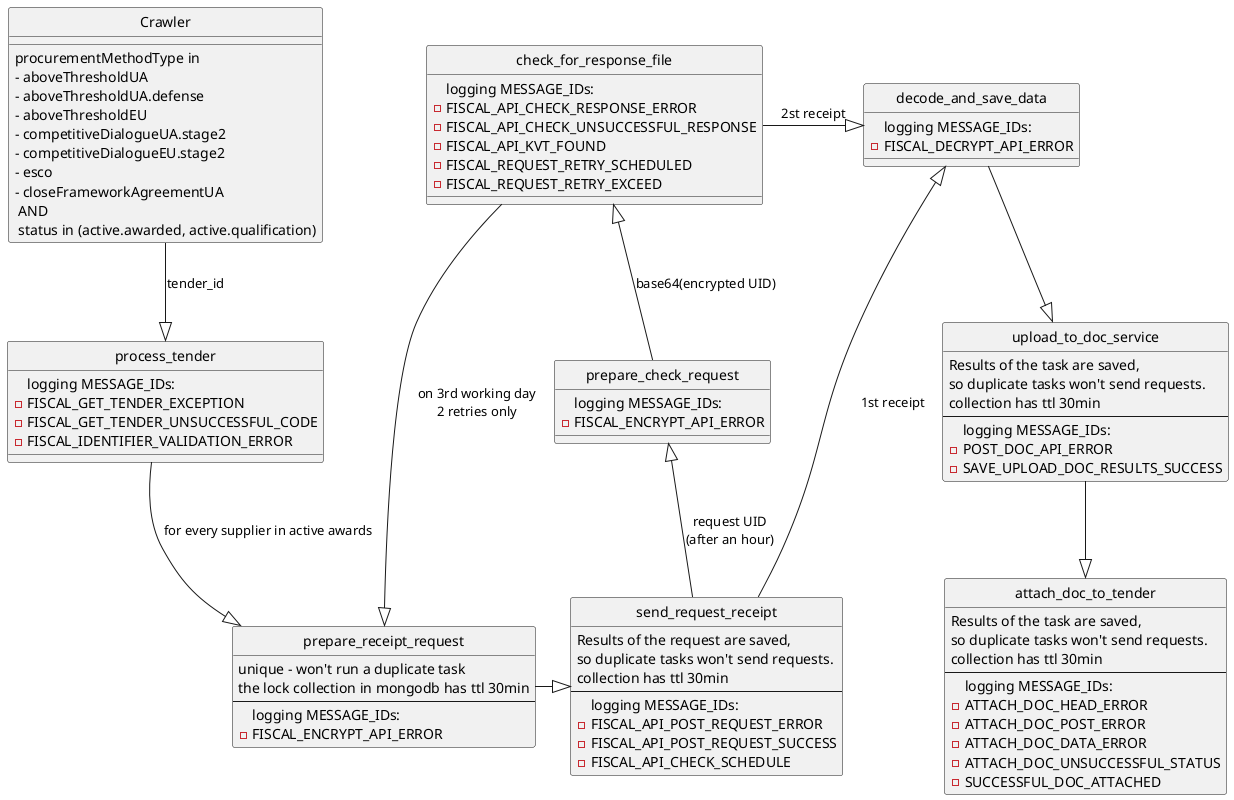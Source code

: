 @startuml
class Crawler{
procurementMethodType in\n- aboveThresholdUA\n- aboveThresholdUA.defense\n- aboveThresholdEU\n- competitiveDialogueUA.stage2\n- competitiveDialogueEU.stage2\n- esco\n- closeFrameworkAgreementUA\n AND\n status in (active.awarded, active.qualification)
}
class process_tender{
    logging MESSAGE_IDs:
    - FISCAL_GET_TENDER_EXCEPTION
    - FISCAL_GET_TENDER_UNSUCCESSFUL_CODE
    - FISCAL_IDENTIFIER_VALIDATION_ERROR
}
class prepare_receipt_request{
    unique - won't run a duplicate task
    the lock collection in mongodb has ttl 30min
    --
    logging MESSAGE_IDs:
    - FISCAL_ENCRYPT_API_ERROR
}
class send_request_receipt{
    Results of the request are saved,
    so duplicate tasks won't send requests.
    collection has ttl 30min
    --
    logging MESSAGE_IDs:
    - FISCAL_API_POST_REQUEST_ERROR
    - FISCAL_API_POST_REQUEST_SUCCESS
    - FISCAL_API_CHECK_SCHEDULE
}
class prepare_check_request{
    logging MESSAGE_IDs:
    - FISCAL_ENCRYPT_API_ERROR
}
class check_for_response_file{
    logging MESSAGE_IDs:
    - FISCAL_API_CHECK_RESPONSE_ERROR
    - FISCAL_API_CHECK_UNSUCCESSFUL_RESPONSE
    - FISCAL_API_KVT_FOUND
    - FISCAL_REQUEST_RETRY_SCHEDULED
    - FISCAL_REQUEST_RETRY_EXCEED
}
class decode_and_save_data{
    logging MESSAGE_IDs:
    - FISCAL_DECRYPT_API_ERROR
}
class upload_to_doc_service{
    Results of the task are saved,
    so duplicate tasks won't send requests.
    collection has ttl 30min
    --
    logging MESSAGE_IDs:
    - POST_DOC_API_ERROR
    - SAVE_UPLOAD_DOC_RESULTS_SUCCESS
}
class attach_doc_to_tender{
    Results of the task are saved,
    so duplicate tasks won't send requests.
    collection has ttl 30min
    --
    logging MESSAGE_IDs:
    - ATTACH_DOC_HEAD_ERROR
    - ATTACH_DOC_POST_ERROR
    - ATTACH_DOC_DATA_ERROR
    - ATTACH_DOC_UNSUCCESSFUL_STATUS
    - SUCCESSFUL_DOC_ATTACHED
}
Crawler -down-|> process_tender:tender_id
process_tender -down-|> prepare_receipt_request:for every supplier in active awards
prepare_receipt_request -right|> send_request_receipt
send_request_receipt -up-|> prepare_check_request:request UID\n(after an hour)
send_request_receipt -up-|> decode_and_save_data:1st receipt
prepare_check_request -up-|> check_for_response_file:base64(encrypted UID)
check_for_response_file --|> prepare_receipt_request:on 3rd working day\n2 retries only
check_for_response_file -right|> decode_and_save_data:2st receipt
decode_and_save_data -down-|> upload_to_doc_service
upload_to_doc_service -down-|> attach_doc_to_tender


hide class circle

@enduml
